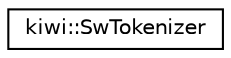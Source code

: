 digraph "Graphical Class Hierarchy"
{
 // LATEX_PDF_SIZE
  edge [fontname="Helvetica",fontsize="10",labelfontname="Helvetica",labelfontsize="10"];
  node [fontname="Helvetica",fontsize="10",shape=record];
  rankdir="LR";
  Node0 [label="kiwi::SwTokenizer",height=0.2,width=0.4,color="black", fillcolor="white", style="filled",URL="$classkiwi_1_1SwTokenizer.html",tooltip=" "];
}
